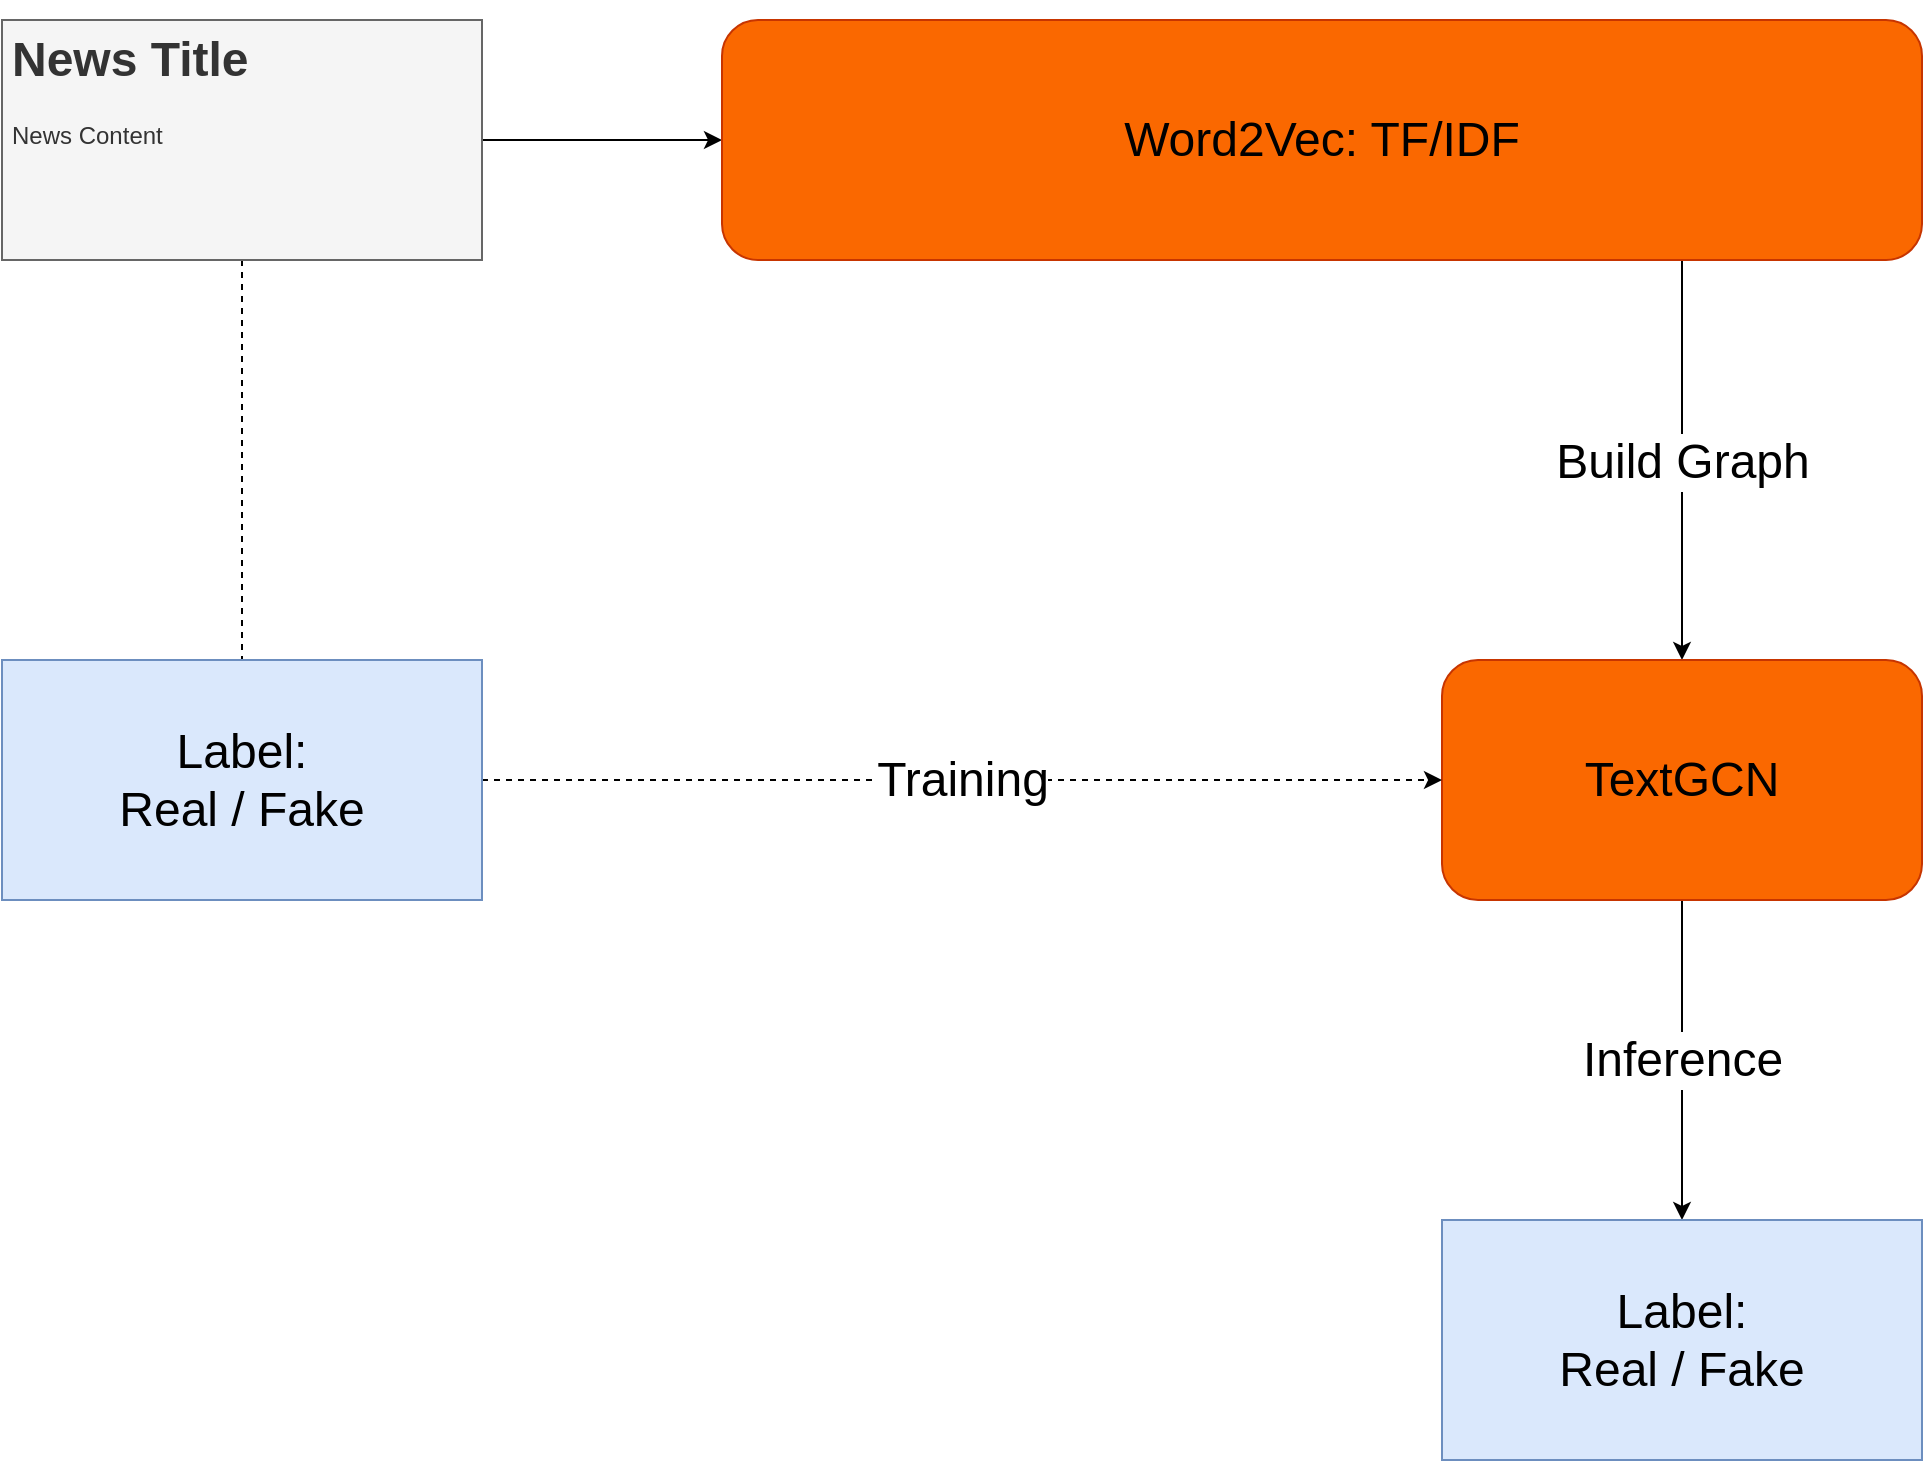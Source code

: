 <mxfile scale="2" border="10">
    <diagram name="TF-IDF+TextGCN" id="WyyIzaWiZozaHL-wMOqa">
        <mxGraphModel dx="1060" dy="722" grid="1" gridSize="10" guides="1" tooltips="1" connect="1" arrows="1" fold="1" page="1" pageScale="1" pageWidth="1169" pageHeight="827" math="0" shadow="0">
            <root>
                <mxCell id="DBfLf9aT2ACiQeRrBk49-0"/>
                <mxCell id="DBfLf9aT2ACiQeRrBk49-1" parent="DBfLf9aT2ACiQeRrBk49-0"/>
                <mxCell id="DBfLf9aT2ACiQeRrBk49-2" style="edgeStyle=none;html=1;" edge="1" parent="DBfLf9aT2ACiQeRrBk49-1" source="DBfLf9aT2ACiQeRrBk49-4" target="ytbU-wzlP2oCq_e1cbIZ-0">
                    <mxGeometry relative="1" as="geometry">
                        <mxPoint x="400" y="140" as="targetPoint"/>
                    </mxGeometry>
                </mxCell>
                <mxCell id="DBfLf9aT2ACiQeRrBk49-3" style="html=1;exitX=0.5;exitY=1;exitDx=0;exitDy=0;dashed=1;endArrow=none;endFill=0;entryX=0.5;entryY=0;entryDx=0;entryDy=0;" edge="1" parent="DBfLf9aT2ACiQeRrBk49-1" source="DBfLf9aT2ACiQeRrBk49-4" target="DBfLf9aT2ACiQeRrBk49-15">
                    <mxGeometry relative="1" as="geometry">
                        <mxPoint x="160" y="290" as="targetPoint"/>
                    </mxGeometry>
                </mxCell>
                <mxCell id="DBfLf9aT2ACiQeRrBk49-4" value="&lt;h1&gt;News Title&lt;/h1&gt;&lt;p style=&quot;&quot;&gt;News Content&lt;/p&gt;" style="text;html=1;strokeColor=#666666;fillColor=#f5f5f5;spacing=5;spacingTop=-20;whiteSpace=wrap;overflow=hidden;rounded=0;fontColor=#333333;align=left;" vertex="1" parent="DBfLf9aT2ACiQeRrBk49-1">
                    <mxGeometry x="40" y="80" width="240" height="120" as="geometry"/>
                </mxCell>
                <mxCell id="DBfLf9aT2ACiQeRrBk49-7" style="edgeStyle=none;html=1;entryX=0.5;entryY=0;entryDx=0;entryDy=0;exitX=0.8;exitY=1;exitDx=0;exitDy=0;exitPerimeter=0;" edge="1" parent="DBfLf9aT2ACiQeRrBk49-1" source="ytbU-wzlP2oCq_e1cbIZ-0" target="DBfLf9aT2ACiQeRrBk49-12">
                    <mxGeometry relative="1" as="geometry">
                        <mxPoint x="880" y="200" as="sourcePoint"/>
                    </mxGeometry>
                </mxCell>
                <mxCell id="DBfLf9aT2ACiQeRrBk49-8" value="Build Graph" style="edgeLabel;html=1;align=center;verticalAlign=middle;resizable=0;points=[];fontSize=24;" vertex="1" connectable="0" parent="DBfLf9aT2ACiQeRrBk49-7">
                    <mxGeometry x="-0.227" y="-1" relative="1" as="geometry">
                        <mxPoint x="1" y="23" as="offset"/>
                    </mxGeometry>
                </mxCell>
                <mxCell id="DBfLf9aT2ACiQeRrBk49-10" value="" style="edgeStyle=none;html=1;endArrow=classic;endFill=1;" edge="1" parent="DBfLf9aT2ACiQeRrBk49-1" source="DBfLf9aT2ACiQeRrBk49-12" target="DBfLf9aT2ACiQeRrBk49-16">
                    <mxGeometry relative="1" as="geometry"/>
                </mxCell>
                <mxCell id="DBfLf9aT2ACiQeRrBk49-11" value="&lt;font style=&quot;font-size: 24px;&quot;&gt;Inference&lt;/font&gt;" style="edgeLabel;html=1;align=center;verticalAlign=middle;resizable=0;points=[];" vertex="1" connectable="0" parent="DBfLf9aT2ACiQeRrBk49-10">
                    <mxGeometry x="-0.189" y="2" relative="1" as="geometry">
                        <mxPoint x="-2" y="15" as="offset"/>
                    </mxGeometry>
                </mxCell>
                <mxCell id="DBfLf9aT2ACiQeRrBk49-12" value="&lt;font style=&quot;font-size: 24px;&quot;&gt;TextGCN&lt;br&gt;&lt;/font&gt;" style="rounded=1;whiteSpace=wrap;html=1;strokeColor=#C73500;fillColor=#fa6800;fontColor=#000000;" vertex="1" parent="DBfLf9aT2ACiQeRrBk49-1">
                    <mxGeometry x="760" y="400" width="240" height="120" as="geometry"/>
                </mxCell>
                <mxCell id="DBfLf9aT2ACiQeRrBk49-13" value="" style="edgeStyle=none;html=1;dashed=1;entryX=0;entryY=0.5;entryDx=0;entryDy=0;" edge="1" parent="DBfLf9aT2ACiQeRrBk49-1" source="DBfLf9aT2ACiQeRrBk49-15" target="DBfLf9aT2ACiQeRrBk49-12">
                    <mxGeometry relative="1" as="geometry">
                        <mxPoint x="340" y="320" as="targetPoint"/>
                    </mxGeometry>
                </mxCell>
                <mxCell id="DBfLf9aT2ACiQeRrBk49-14" value="Training" style="edgeLabel;html=1;align=center;verticalAlign=middle;resizable=0;points=[];fontSize=24;" vertex="1" connectable="0" parent="DBfLf9aT2ACiQeRrBk49-13">
                    <mxGeometry x="-0.145" y="-1" relative="1" as="geometry">
                        <mxPoint x="35" y="-1" as="offset"/>
                    </mxGeometry>
                </mxCell>
                <mxCell id="DBfLf9aT2ACiQeRrBk49-15" value="&lt;font style=&quot;font-size: 24px;&quot;&gt;Label:&lt;br&gt;Real / Fake&lt;/font&gt;" style="text;html=1;strokeColor=#6c8ebf;fillColor=#dae8fc;align=center;verticalAlign=middle;whiteSpace=wrap;rounded=0;fontColor=#000000;imageWidth=24;" vertex="1" parent="DBfLf9aT2ACiQeRrBk49-1">
                    <mxGeometry x="40" y="400" width="240" height="120" as="geometry"/>
                </mxCell>
                <mxCell id="DBfLf9aT2ACiQeRrBk49-16" value="&lt;font style=&quot;font-size: 24px;&quot;&gt;Label:&lt;br&gt;Real / Fake&lt;/font&gt;" style="rounded=0;whiteSpace=wrap;html=1;strokeColor=#6c8ebf;fillColor=#dae8fc;fontColor=#000000;" vertex="1" parent="DBfLf9aT2ACiQeRrBk49-1">
                    <mxGeometry x="760" y="680" width="240" height="120" as="geometry"/>
                </mxCell>
                <mxCell id="ytbU-wzlP2oCq_e1cbIZ-0" value="&lt;font style=&quot;font-size: 24px;&quot;&gt;Word2Vec: TF/IDF&lt;/font&gt;" style="rounded=1;whiteSpace=wrap;html=1;fillColor=#fa6800;fontColor=#000000;strokeColor=#C73500;" vertex="1" parent="DBfLf9aT2ACiQeRrBk49-1">
                    <mxGeometry x="400" y="80" width="600" height="120" as="geometry"/>
                </mxCell>
            </root>
        </mxGraphModel>
    </diagram>
    <diagram name="Embedding+GCN" id="wn8Nai5fOKjQ2v0jkcS_">
        <mxGraphModel dx="1060" dy="722" grid="1" gridSize="10" guides="1" tooltips="1" connect="1" arrows="1" fold="1" page="1" pageScale="1" pageWidth="1169" pageHeight="827" math="0" shadow="0">
            <root>
                <mxCell id="w9t3GZVTYO9N393AXFMZ-0"/>
                <mxCell id="w9t3GZVTYO9N393AXFMZ-1" parent="w9t3GZVTYO9N393AXFMZ-0"/>
                <mxCell id="w9t3GZVTYO9N393AXFMZ-2" style="edgeStyle=none;html=1;entryX=0;entryY=0.5;entryDx=0;entryDy=0;" edge="1" parent="w9t3GZVTYO9N393AXFMZ-1" source="w9t3GZVTYO9N393AXFMZ-4" target="w9t3GZVTYO9N393AXFMZ-6">
                    <mxGeometry relative="1" as="geometry">
                        <mxPoint x="250" y="160" as="targetPoint"/>
                    </mxGeometry>
                </mxCell>
                <mxCell id="w9t3GZVTYO9N393AXFMZ-3" style="html=1;exitX=0.5;exitY=1;exitDx=0;exitDy=0;dashed=1;endArrow=none;endFill=0;entryX=0.5;entryY=0;entryDx=0;entryDy=0;" edge="1" parent="w9t3GZVTYO9N393AXFMZ-1" source="w9t3GZVTYO9N393AXFMZ-4" target="w9t3GZVTYO9N393AXFMZ-15">
                    <mxGeometry relative="1" as="geometry">
                        <mxPoint x="160" y="290" as="targetPoint"/>
                    </mxGeometry>
                </mxCell>
                <mxCell id="w9t3GZVTYO9N393AXFMZ-4" value="&lt;h1&gt;News Title&lt;/h1&gt;&lt;p style=&quot;&quot;&gt;News Content&lt;/p&gt;" style="text;html=1;strokeColor=#666666;fillColor=#f5f5f5;spacing=5;spacingTop=-20;whiteSpace=wrap;overflow=hidden;rounded=0;fontColor=#333333;align=left;" vertex="1" parent="w9t3GZVTYO9N393AXFMZ-1">
                    <mxGeometry x="40" y="80" width="240" height="120" as="geometry"/>
                </mxCell>
                <mxCell id="w9t3GZVTYO9N393AXFMZ-5" style="edgeStyle=none;html=1;entryX=0;entryY=0.5;entryDx=0;entryDy=0;" edge="1" parent="w9t3GZVTYO9N393AXFMZ-1" source="w9t3GZVTYO9N393AXFMZ-6" target="w9t3GZVTYO9N393AXFMZ-9">
                    <mxGeometry relative="1" as="geometry"/>
                </mxCell>
                <mxCell id="w9t3GZVTYO9N393AXFMZ-6" value="&lt;span style=&quot;font-size: 24px;&quot;&gt;Bert Encoder&lt;/span&gt;" style="rounded=1;whiteSpace=wrap;html=1;fillColor=#fa6800;fontColor=#000000;strokeColor=#C73500;" vertex="1" parent="w9t3GZVTYO9N393AXFMZ-1">
                    <mxGeometry x="400" y="80" width="240" height="120" as="geometry"/>
                </mxCell>
                <mxCell id="w9t3GZVTYO9N393AXFMZ-7" style="edgeStyle=none;html=1;entryX=0.5;entryY=0;entryDx=0;entryDy=0;" edge="1" parent="w9t3GZVTYO9N393AXFMZ-1" source="w9t3GZVTYO9N393AXFMZ-9" target="w9t3GZVTYO9N393AXFMZ-12">
                    <mxGeometry relative="1" as="geometry"/>
                </mxCell>
                <mxCell id="w9t3GZVTYO9N393AXFMZ-8" value="Build Graph" style="edgeLabel;html=1;align=center;verticalAlign=middle;resizable=0;points=[];fontSize=24;" vertex="1" connectable="0" parent="w9t3GZVTYO9N393AXFMZ-7">
                    <mxGeometry x="-0.227" y="-1" relative="1" as="geometry">
                        <mxPoint x="1" y="23" as="offset"/>
                    </mxGeometry>
                </mxCell>
                <mxCell id="w9t3GZVTYO9N393AXFMZ-9" value="&lt;font style=&quot;font-size: 24px;&quot;&gt;Embeddings&lt;/font&gt;" style="text;html=1;strokeColor=#b85450;fillColor=#f8cecc;align=center;verticalAlign=middle;whiteSpace=wrap;rounded=0;fontColor=#000000;" vertex="1" parent="w9t3GZVTYO9N393AXFMZ-1">
                    <mxGeometry x="760" y="80" width="240" height="120" as="geometry"/>
                </mxCell>
                <mxCell id="w9t3GZVTYO9N393AXFMZ-10" value="" style="edgeStyle=none;html=1;endArrow=classic;endFill=1;" edge="1" parent="w9t3GZVTYO9N393AXFMZ-1" source="w9t3GZVTYO9N393AXFMZ-12" target="w9t3GZVTYO9N393AXFMZ-16">
                    <mxGeometry relative="1" as="geometry"/>
                </mxCell>
                <mxCell id="w9t3GZVTYO9N393AXFMZ-11" value="&lt;font style=&quot;font-size: 24px;&quot;&gt;Inference&lt;/font&gt;" style="edgeLabel;html=1;align=center;verticalAlign=middle;resizable=0;points=[];" vertex="1" connectable="0" parent="w9t3GZVTYO9N393AXFMZ-10">
                    <mxGeometry x="-0.189" y="2" relative="1" as="geometry">
                        <mxPoint x="-2" y="15" as="offset"/>
                    </mxGeometry>
                </mxCell>
                <mxCell id="w9t3GZVTYO9N393AXFMZ-12" value="&lt;font style=&quot;font-size: 24px;&quot;&gt;GCN&lt;br&gt;&lt;/font&gt;" style="rounded=1;whiteSpace=wrap;html=1;strokeColor=#C73500;fillColor=#fa6800;fontColor=#000000;" vertex="1" parent="w9t3GZVTYO9N393AXFMZ-1">
                    <mxGeometry x="760" y="400" width="240" height="120" as="geometry"/>
                </mxCell>
                <mxCell id="w9t3GZVTYO9N393AXFMZ-13" value="" style="edgeStyle=none;html=1;dashed=1;entryX=0;entryY=0.5;entryDx=0;entryDy=0;" edge="1" parent="w9t3GZVTYO9N393AXFMZ-1" source="w9t3GZVTYO9N393AXFMZ-15" target="w9t3GZVTYO9N393AXFMZ-12">
                    <mxGeometry relative="1" as="geometry">
                        <mxPoint x="340" y="320" as="targetPoint"/>
                    </mxGeometry>
                </mxCell>
                <mxCell id="w9t3GZVTYO9N393AXFMZ-14" value="Training" style="edgeLabel;html=1;align=center;verticalAlign=middle;resizable=0;points=[];fontSize=24;" vertex="1" connectable="0" parent="w9t3GZVTYO9N393AXFMZ-13">
                    <mxGeometry x="-0.145" y="-1" relative="1" as="geometry">
                        <mxPoint x="35" y="-1" as="offset"/>
                    </mxGeometry>
                </mxCell>
                <mxCell id="w9t3GZVTYO9N393AXFMZ-15" value="&lt;font style=&quot;font-size: 24px;&quot;&gt;Label:&lt;br&gt;Real / Fake&lt;/font&gt;" style="text;html=1;strokeColor=#6c8ebf;fillColor=#dae8fc;align=center;verticalAlign=middle;whiteSpace=wrap;rounded=0;fontColor=#000000;imageWidth=24;" vertex="1" parent="w9t3GZVTYO9N393AXFMZ-1">
                    <mxGeometry x="40" y="400" width="240" height="120" as="geometry"/>
                </mxCell>
                <mxCell id="w9t3GZVTYO9N393AXFMZ-16" value="&lt;font style=&quot;font-size: 24px;&quot;&gt;Label:&lt;br&gt;Real / Fake&lt;/font&gt;" style="rounded=0;whiteSpace=wrap;html=1;strokeColor=#6c8ebf;fillColor=#dae8fc;fontColor=#000000;" vertex="1" parent="w9t3GZVTYO9N393AXFMZ-1">
                    <mxGeometry x="760" y="680" width="240" height="120" as="geometry"/>
                </mxCell>
            </root>
        </mxGraphModel>
    </diagram>
    <diagram id="pHYysi9US9z30-JzTXEa" name="Transformer-Classifier">
        <mxGraphModel dx="1060" dy="722" grid="1" gridSize="10" guides="1" tooltips="1" connect="1" arrows="1" fold="1" page="1" pageScale="1" pageWidth="1169" pageHeight="827" math="0" shadow="0">
            <root>
                <mxCell id="0"/>
                <mxCell id="1" parent="0"/>
                <mxCell id="QR-ogdDZtKI3NwpDHIYO-1" style="edgeStyle=none;html=1;entryX=0;entryY=0.5;entryDx=0;entryDy=0;" edge="1" source="QR-ogdDZtKI3NwpDHIYO-3" target="QR-ogdDZtKI3NwpDHIYO-5" parent="1">
                    <mxGeometry relative="1" as="geometry">
                        <mxPoint x="250" y="200" as="targetPoint"/>
                    </mxGeometry>
                </mxCell>
                <mxCell id="QR-ogdDZtKI3NwpDHIYO-2" style="html=1;exitX=0.5;exitY=1;exitDx=0;exitDy=0;dashed=1;endArrow=none;endFill=0;entryX=0.5;entryY=0;entryDx=0;entryDy=0;" edge="1" source="QR-ogdDZtKI3NwpDHIYO-3" target="QR-ogdDZtKI3NwpDHIYO-14" parent="1">
                    <mxGeometry relative="1" as="geometry">
                        <mxPoint x="160" y="330" as="targetPoint"/>
                    </mxGeometry>
                </mxCell>
                <mxCell id="QR-ogdDZtKI3NwpDHIYO-3" value="&lt;h1&gt;News Title&lt;/h1&gt;&lt;p style=&quot;&quot;&gt;News Content&lt;/p&gt;" style="text;html=1;strokeColor=#666666;fillColor=#f5f5f5;spacing=5;spacingTop=-20;whiteSpace=wrap;overflow=hidden;rounded=0;fontColor=#333333;align=left;" vertex="1" parent="1">
                    <mxGeometry x="40" y="120" width="240" height="120" as="geometry"/>
                </mxCell>
                <mxCell id="QR-ogdDZtKI3NwpDHIYO-4" style="edgeStyle=none;html=1;entryX=0;entryY=0.5;entryDx=0;entryDy=0;" edge="1" source="QR-ogdDZtKI3NwpDHIYO-5" target="QR-ogdDZtKI3NwpDHIYO-15" parent="1">
                    <mxGeometry relative="1" as="geometry">
                        <mxPoint x="760" y="180" as="targetPoint"/>
                    </mxGeometry>
                </mxCell>
                <mxCell id="QR-ogdDZtKI3NwpDHIYO-5" value="&lt;span style=&quot;font-size: 24px;&quot;&gt;Bert Transformer&lt;/span&gt;" style="rounded=1;whiteSpace=wrap;html=1;fillColor=#fa6800;fontColor=#000000;strokeColor=#C73500;" vertex="1" parent="1">
                    <mxGeometry x="400" y="120" width="240" height="120" as="geometry"/>
                </mxCell>
                <mxCell id="QR-ogdDZtKI3NwpDHIYO-12" value="" style="edgeStyle=none;html=1;dashed=1;entryX=0.5;entryY=1;entryDx=0;entryDy=0;exitX=1;exitY=0.5;exitDx=0;exitDy=0;" edge="1" source="QR-ogdDZtKI3NwpDHIYO-14" target="QR-ogdDZtKI3NwpDHIYO-5" parent="1">
                    <mxGeometry relative="1" as="geometry">
                        <mxPoint x="340" y="360" as="targetPoint"/>
                        <Array as="points">
                            <mxPoint x="520" y="500"/>
                        </Array>
                    </mxGeometry>
                </mxCell>
                <mxCell id="QR-ogdDZtKI3NwpDHIYO-13" value="Training" style="edgeLabel;html=1;align=center;verticalAlign=middle;resizable=0;points=[];fontSize=24;" vertex="1" connectable="0" parent="QR-ogdDZtKI3NwpDHIYO-12">
                    <mxGeometry x="-0.145" y="-1" relative="1" as="geometry">
                        <mxPoint x="35" y="-1" as="offset"/>
                    </mxGeometry>
                </mxCell>
                <mxCell id="QR-ogdDZtKI3NwpDHIYO-14" value="&lt;font style=&quot;font-size: 24px;&quot;&gt;Label:&lt;br&gt;Real / Fake&lt;/font&gt;" style="text;html=1;strokeColor=#6c8ebf;fillColor=#dae8fc;align=center;verticalAlign=middle;whiteSpace=wrap;rounded=0;fontColor=#000000;imageWidth=24;" vertex="1" parent="1">
                    <mxGeometry x="40" y="440" width="240" height="120" as="geometry"/>
                </mxCell>
                <mxCell id="QR-ogdDZtKI3NwpDHIYO-15" value="&lt;font style=&quot;font-size: 24px;&quot;&gt;Label:&lt;br&gt;Real / Fake&lt;/font&gt;" style="rounded=0;whiteSpace=wrap;html=1;strokeColor=#6c8ebf;fillColor=#dae8fc;fontColor=#000000;" vertex="1" parent="1">
                    <mxGeometry x="756" y="120" width="240" height="120" as="geometry"/>
                </mxCell>
            </root>
        </mxGraphModel>
    </diagram>
    <diagram name="Embedding+ML" id="umcav8eaP9N_6t0a4nbT">
        <mxGraphModel dx="1060" dy="722" grid="1" gridSize="10" guides="1" tooltips="1" connect="1" arrows="1" fold="1" page="1" pageScale="1" pageWidth="1169" pageHeight="827" math="0" shadow="0">
            <root>
                <mxCell id="cUwcoLlWjrb0VltiQRt7-0"/>
                <mxCell id="cUwcoLlWjrb0VltiQRt7-1" parent="cUwcoLlWjrb0VltiQRt7-0"/>
                <mxCell id="cUwcoLlWjrb0VltiQRt7-2" style="edgeStyle=none;html=1;entryX=0;entryY=0.5;entryDx=0;entryDy=0;" edge="1" parent="cUwcoLlWjrb0VltiQRt7-1" source="cUwcoLlWjrb0VltiQRt7-4" target="cUwcoLlWjrb0VltiQRt7-6">
                    <mxGeometry relative="1" as="geometry">
                        <mxPoint x="250" y="160" as="targetPoint"/>
                    </mxGeometry>
                </mxCell>
                <mxCell id="cUwcoLlWjrb0VltiQRt7-3" style="html=1;exitX=0.5;exitY=1;exitDx=0;exitDy=0;dashed=1;endArrow=none;endFill=0;entryX=0.5;entryY=0;entryDx=0;entryDy=0;" edge="1" parent="cUwcoLlWjrb0VltiQRt7-1" source="cUwcoLlWjrb0VltiQRt7-4" target="cUwcoLlWjrb0VltiQRt7-15">
                    <mxGeometry relative="1" as="geometry">
                        <mxPoint x="160" y="290" as="targetPoint"/>
                    </mxGeometry>
                </mxCell>
                <mxCell id="cUwcoLlWjrb0VltiQRt7-4" value="&lt;h1&gt;News Title&lt;/h1&gt;&lt;p style=&quot;&quot;&gt;News Content&lt;/p&gt;" style="text;html=1;strokeColor=#666666;fillColor=#f5f5f5;spacing=5;spacingTop=-20;whiteSpace=wrap;overflow=hidden;rounded=0;fontColor=#333333;align=left;" vertex="1" parent="cUwcoLlWjrb0VltiQRt7-1">
                    <mxGeometry x="40" y="80" width="240" height="120" as="geometry"/>
                </mxCell>
                <mxCell id="cUwcoLlWjrb0VltiQRt7-5" style="edgeStyle=none;html=1;entryX=0;entryY=0.5;entryDx=0;entryDy=0;" edge="1" parent="cUwcoLlWjrb0VltiQRt7-1" source="cUwcoLlWjrb0VltiQRt7-6" target="cUwcoLlWjrb0VltiQRt7-9">
                    <mxGeometry relative="1" as="geometry"/>
                </mxCell>
                <mxCell id="cUwcoLlWjrb0VltiQRt7-6" value="&lt;span style=&quot;font-size: 24px;&quot;&gt;Bert Encoder&lt;/span&gt;" style="rounded=1;whiteSpace=wrap;html=1;fillColor=#fa6800;fontColor=#000000;strokeColor=#C73500;" vertex="1" parent="cUwcoLlWjrb0VltiQRt7-1">
                    <mxGeometry x="400" y="80" width="240" height="120" as="geometry"/>
                </mxCell>
                <mxCell id="cUwcoLlWjrb0VltiQRt7-7" style="edgeStyle=none;html=1;entryX=0.5;entryY=0;entryDx=0;entryDy=0;" edge="1" parent="cUwcoLlWjrb0VltiQRt7-1" source="cUwcoLlWjrb0VltiQRt7-9" target="cUwcoLlWjrb0VltiQRt7-12">
                    <mxGeometry relative="1" as="geometry"/>
                </mxCell>
                <mxCell id="cUwcoLlWjrb0VltiQRt7-8" value="Training" style="edgeLabel;html=1;align=center;verticalAlign=middle;resizable=0;points=[];fontSize=24;" vertex="1" connectable="0" parent="cUwcoLlWjrb0VltiQRt7-7">
                    <mxGeometry x="-0.227" y="-1" relative="1" as="geometry">
                        <mxPoint x="1" y="23" as="offset"/>
                    </mxGeometry>
                </mxCell>
                <mxCell id="cUwcoLlWjrb0VltiQRt7-9" value="&lt;font style=&quot;font-size: 24px;&quot;&gt;Embeddings&lt;/font&gt;" style="text;html=1;strokeColor=#b85450;fillColor=#f8cecc;align=center;verticalAlign=middle;whiteSpace=wrap;rounded=0;fontColor=#000000;" vertex="1" parent="cUwcoLlWjrb0VltiQRt7-1">
                    <mxGeometry x="760" y="80" width="240" height="120" as="geometry"/>
                </mxCell>
                <mxCell id="cUwcoLlWjrb0VltiQRt7-10" value="" style="edgeStyle=none;html=1;endArrow=classic;endFill=1;" edge="1" parent="cUwcoLlWjrb0VltiQRt7-1" source="cUwcoLlWjrb0VltiQRt7-12" target="cUwcoLlWjrb0VltiQRt7-16">
                    <mxGeometry relative="1" as="geometry"/>
                </mxCell>
                <mxCell id="cUwcoLlWjrb0VltiQRt7-11" value="&lt;font style=&quot;font-size: 24px;&quot;&gt;Inference&lt;/font&gt;" style="edgeLabel;html=1;align=center;verticalAlign=middle;resizable=0;points=[];" vertex="1" connectable="0" parent="cUwcoLlWjrb0VltiQRt7-10">
                    <mxGeometry x="-0.189" y="2" relative="1" as="geometry">
                        <mxPoint x="-2" y="15" as="offset"/>
                    </mxGeometry>
                </mxCell>
                <mxCell id="cUwcoLlWjrb0VltiQRt7-12" value="&lt;font style=&quot;font-size: 24px;&quot;&gt;ML Classifier&lt;br&gt;SVM / LR&lt;br&gt;&lt;/font&gt;" style="rounded=1;whiteSpace=wrap;html=1;strokeColor=#C73500;fillColor=#fa6800;fontColor=#000000;" vertex="1" parent="cUwcoLlWjrb0VltiQRt7-1">
                    <mxGeometry x="760" y="400" width="240" height="120" as="geometry"/>
                </mxCell>
                <mxCell id="cUwcoLlWjrb0VltiQRt7-13" value="" style="edgeStyle=none;html=1;dashed=1;entryX=0;entryY=0.5;entryDx=0;entryDy=0;" edge="1" parent="cUwcoLlWjrb0VltiQRt7-1" source="cUwcoLlWjrb0VltiQRt7-15" target="cUwcoLlWjrb0VltiQRt7-12">
                    <mxGeometry relative="1" as="geometry">
                        <mxPoint x="340" y="320" as="targetPoint"/>
                    </mxGeometry>
                </mxCell>
                <mxCell id="cUwcoLlWjrb0VltiQRt7-14" value="Training" style="edgeLabel;html=1;align=center;verticalAlign=middle;resizable=0;points=[];fontSize=24;" vertex="1" connectable="0" parent="cUwcoLlWjrb0VltiQRt7-13">
                    <mxGeometry x="-0.145" y="-1" relative="1" as="geometry">
                        <mxPoint x="35" y="-1" as="offset"/>
                    </mxGeometry>
                </mxCell>
                <mxCell id="cUwcoLlWjrb0VltiQRt7-15" value="&lt;font style=&quot;font-size: 24px;&quot;&gt;Label:&lt;br&gt;Real / Fake&lt;/font&gt;" style="text;html=1;strokeColor=#6c8ebf;fillColor=#dae8fc;align=center;verticalAlign=middle;whiteSpace=wrap;rounded=0;fontColor=#000000;imageWidth=24;" vertex="1" parent="cUwcoLlWjrb0VltiQRt7-1">
                    <mxGeometry x="40" y="400" width="240" height="120" as="geometry"/>
                </mxCell>
                <mxCell id="cUwcoLlWjrb0VltiQRt7-16" value="&lt;font style=&quot;font-size: 24px;&quot;&gt;Label:&lt;br&gt;Real / Fake&lt;/font&gt;" style="rounded=0;whiteSpace=wrap;html=1;strokeColor=#6c8ebf;fillColor=#dae8fc;fontColor=#000000;" vertex="1" parent="cUwcoLlWjrb0VltiQRt7-1">
                    <mxGeometry x="760" y="680" width="240" height="120" as="geometry"/>
                </mxCell>
            </root>
        </mxGraphModel>
    </diagram>
    <diagram id="_ucy6D6dgVWaJQdCRuLb" name="TF-IDF+ML">
        <mxGraphModel dx="1247" dy="849" grid="1" gridSize="10" guides="1" tooltips="1" connect="1" arrows="1" fold="1" page="1" pageScale="1" pageWidth="1169" pageHeight="827" math="0" shadow="0">
            <root>
                <mxCell id="0"/>
                <mxCell id="1" parent="0"/>
                <mxCell id="4_DgkMyjoVyUpKUjcTJb-1" style="edgeStyle=none;html=1;entryX=0;entryY=0.5;entryDx=0;entryDy=0;" parent="1" source="4_DgkMyjoVyUpKUjcTJb-3" target="4_DgkMyjoVyUpKUjcTJb-5" edge="1">
                    <mxGeometry relative="1" as="geometry">
                        <mxPoint x="250" y="160" as="targetPoint"/>
                    </mxGeometry>
                </mxCell>
                <mxCell id="4_DgkMyjoVyUpKUjcTJb-2" style="html=1;exitX=0.5;exitY=1;exitDx=0;exitDy=0;dashed=1;endArrow=none;endFill=0;entryX=0.5;entryY=0;entryDx=0;entryDy=0;" parent="1" source="4_DgkMyjoVyUpKUjcTJb-3" target="4_DgkMyjoVyUpKUjcTJb-14" edge="1">
                    <mxGeometry relative="1" as="geometry">
                        <mxPoint x="160" y="290" as="targetPoint"/>
                    </mxGeometry>
                </mxCell>
                <mxCell id="4_DgkMyjoVyUpKUjcTJb-3" value="&lt;h1&gt;News Title&lt;/h1&gt;&lt;p style=&quot;&quot;&gt;News Content&lt;/p&gt;" style="text;html=1;strokeColor=#666666;fillColor=#f5f5f5;spacing=5;spacingTop=-20;whiteSpace=wrap;overflow=hidden;rounded=0;fontColor=#333333;align=left;" parent="1" vertex="1">
                    <mxGeometry x="40" y="80" width="240" height="120" as="geometry"/>
                </mxCell>
                <mxCell id="4_DgkMyjoVyUpKUjcTJb-4" style="edgeStyle=none;html=1;entryX=0;entryY=0.5;entryDx=0;entryDy=0;" parent="1" source="4_DgkMyjoVyUpKUjcTJb-5" target="4_DgkMyjoVyUpKUjcTJb-8" edge="1">
                    <mxGeometry relative="1" as="geometry"/>
                </mxCell>
                <mxCell id="4_DgkMyjoVyUpKUjcTJb-5" value="&lt;font style=&quot;font-size: 24px;&quot;&gt;Word2Vec: TF/IDF&lt;/font&gt;" style="rounded=1;whiteSpace=wrap;html=1;fillColor=#fa6800;fontColor=#000000;strokeColor=#C73500;" parent="1" vertex="1">
                    <mxGeometry x="400" y="80" width="240" height="120" as="geometry"/>
                </mxCell>
                <mxCell id="4_DgkMyjoVyUpKUjcTJb-6" style="edgeStyle=none;html=1;entryX=0.5;entryY=0;entryDx=0;entryDy=0;" parent="1" source="4_DgkMyjoVyUpKUjcTJb-8" target="4_DgkMyjoVyUpKUjcTJb-11" edge="1">
                    <mxGeometry relative="1" as="geometry"/>
                </mxCell>
                <mxCell id="4_DgkMyjoVyUpKUjcTJb-7" value="Training" style="edgeLabel;html=1;align=center;verticalAlign=middle;resizable=0;points=[];fontSize=24;" parent="4_DgkMyjoVyUpKUjcTJb-6" vertex="1" connectable="0">
                    <mxGeometry x="-0.227" y="-1" relative="1" as="geometry">
                        <mxPoint x="1" y="23" as="offset"/>
                    </mxGeometry>
                </mxCell>
                <mxCell id="4_DgkMyjoVyUpKUjcTJb-8" value="&lt;font style=&quot;font-size: 24px;&quot;&gt;Vector&lt;/font&gt;" style="text;html=1;strokeColor=#b85450;fillColor=#f8cecc;align=center;verticalAlign=middle;whiteSpace=wrap;rounded=0;fontColor=#000000;" parent="1" vertex="1">
                    <mxGeometry x="760" y="80" width="240" height="120" as="geometry"/>
                </mxCell>
                <mxCell id="4_DgkMyjoVyUpKUjcTJb-9" value="" style="edgeStyle=none;html=1;endArrow=classic;endFill=1;" parent="1" source="4_DgkMyjoVyUpKUjcTJb-11" target="4_DgkMyjoVyUpKUjcTJb-15" edge="1">
                    <mxGeometry relative="1" as="geometry"/>
                </mxCell>
                <mxCell id="4_DgkMyjoVyUpKUjcTJb-10" value="&lt;font style=&quot;font-size: 24px;&quot;&gt;Inference&lt;/font&gt;" style="edgeLabel;html=1;align=center;verticalAlign=middle;resizable=0;points=[];" parent="4_DgkMyjoVyUpKUjcTJb-9" vertex="1" connectable="0">
                    <mxGeometry x="-0.189" y="2" relative="1" as="geometry">
                        <mxPoint x="-2" y="15" as="offset"/>
                    </mxGeometry>
                </mxCell>
                <mxCell id="4_DgkMyjoVyUpKUjcTJb-11" value="&lt;font style=&quot;font-size: 24px;&quot;&gt;ML Classifier&lt;br&gt;SVM / LR&lt;br&gt;&lt;/font&gt;" style="rounded=1;whiteSpace=wrap;html=1;strokeColor=#C73500;fillColor=#fa6800;fontColor=#000000;" parent="1" vertex="1">
                    <mxGeometry x="760" y="400" width="240" height="120" as="geometry"/>
                </mxCell>
                <mxCell id="4_DgkMyjoVyUpKUjcTJb-12" value="" style="edgeStyle=none;html=1;dashed=1;entryX=0;entryY=0.5;entryDx=0;entryDy=0;" parent="1" source="4_DgkMyjoVyUpKUjcTJb-14" target="4_DgkMyjoVyUpKUjcTJb-11" edge="1">
                    <mxGeometry relative="1" as="geometry">
                        <mxPoint x="340" y="320" as="targetPoint"/>
                    </mxGeometry>
                </mxCell>
                <mxCell id="4_DgkMyjoVyUpKUjcTJb-13" value="Training" style="edgeLabel;html=1;align=center;verticalAlign=middle;resizable=0;points=[];fontSize=24;" parent="4_DgkMyjoVyUpKUjcTJb-12" vertex="1" connectable="0">
                    <mxGeometry x="-0.145" y="-1" relative="1" as="geometry">
                        <mxPoint x="35" y="-1" as="offset"/>
                    </mxGeometry>
                </mxCell>
                <mxCell id="4_DgkMyjoVyUpKUjcTJb-14" value="&lt;font style=&quot;font-size: 24px;&quot;&gt;Label:&lt;br&gt;Real / Fake&lt;/font&gt;" style="text;html=1;strokeColor=#6c8ebf;fillColor=#dae8fc;align=center;verticalAlign=middle;whiteSpace=wrap;rounded=0;fontColor=#000000;imageWidth=24;" parent="1" vertex="1">
                    <mxGeometry x="40" y="400" width="240" height="120" as="geometry"/>
                </mxCell>
                <mxCell id="4_DgkMyjoVyUpKUjcTJb-15" value="&lt;font style=&quot;font-size: 24px;&quot;&gt;Label:&lt;br&gt;Real / Fake&lt;/font&gt;" style="rounded=0;whiteSpace=wrap;html=1;strokeColor=#6c8ebf;fillColor=#dae8fc;fontColor=#000000;" parent="1" vertex="1">
                    <mxGeometry x="760" y="680" width="240" height="120" as="geometry"/>
                </mxCell>
            </root>
        </mxGraphModel>
    </diagram>
</mxfile>